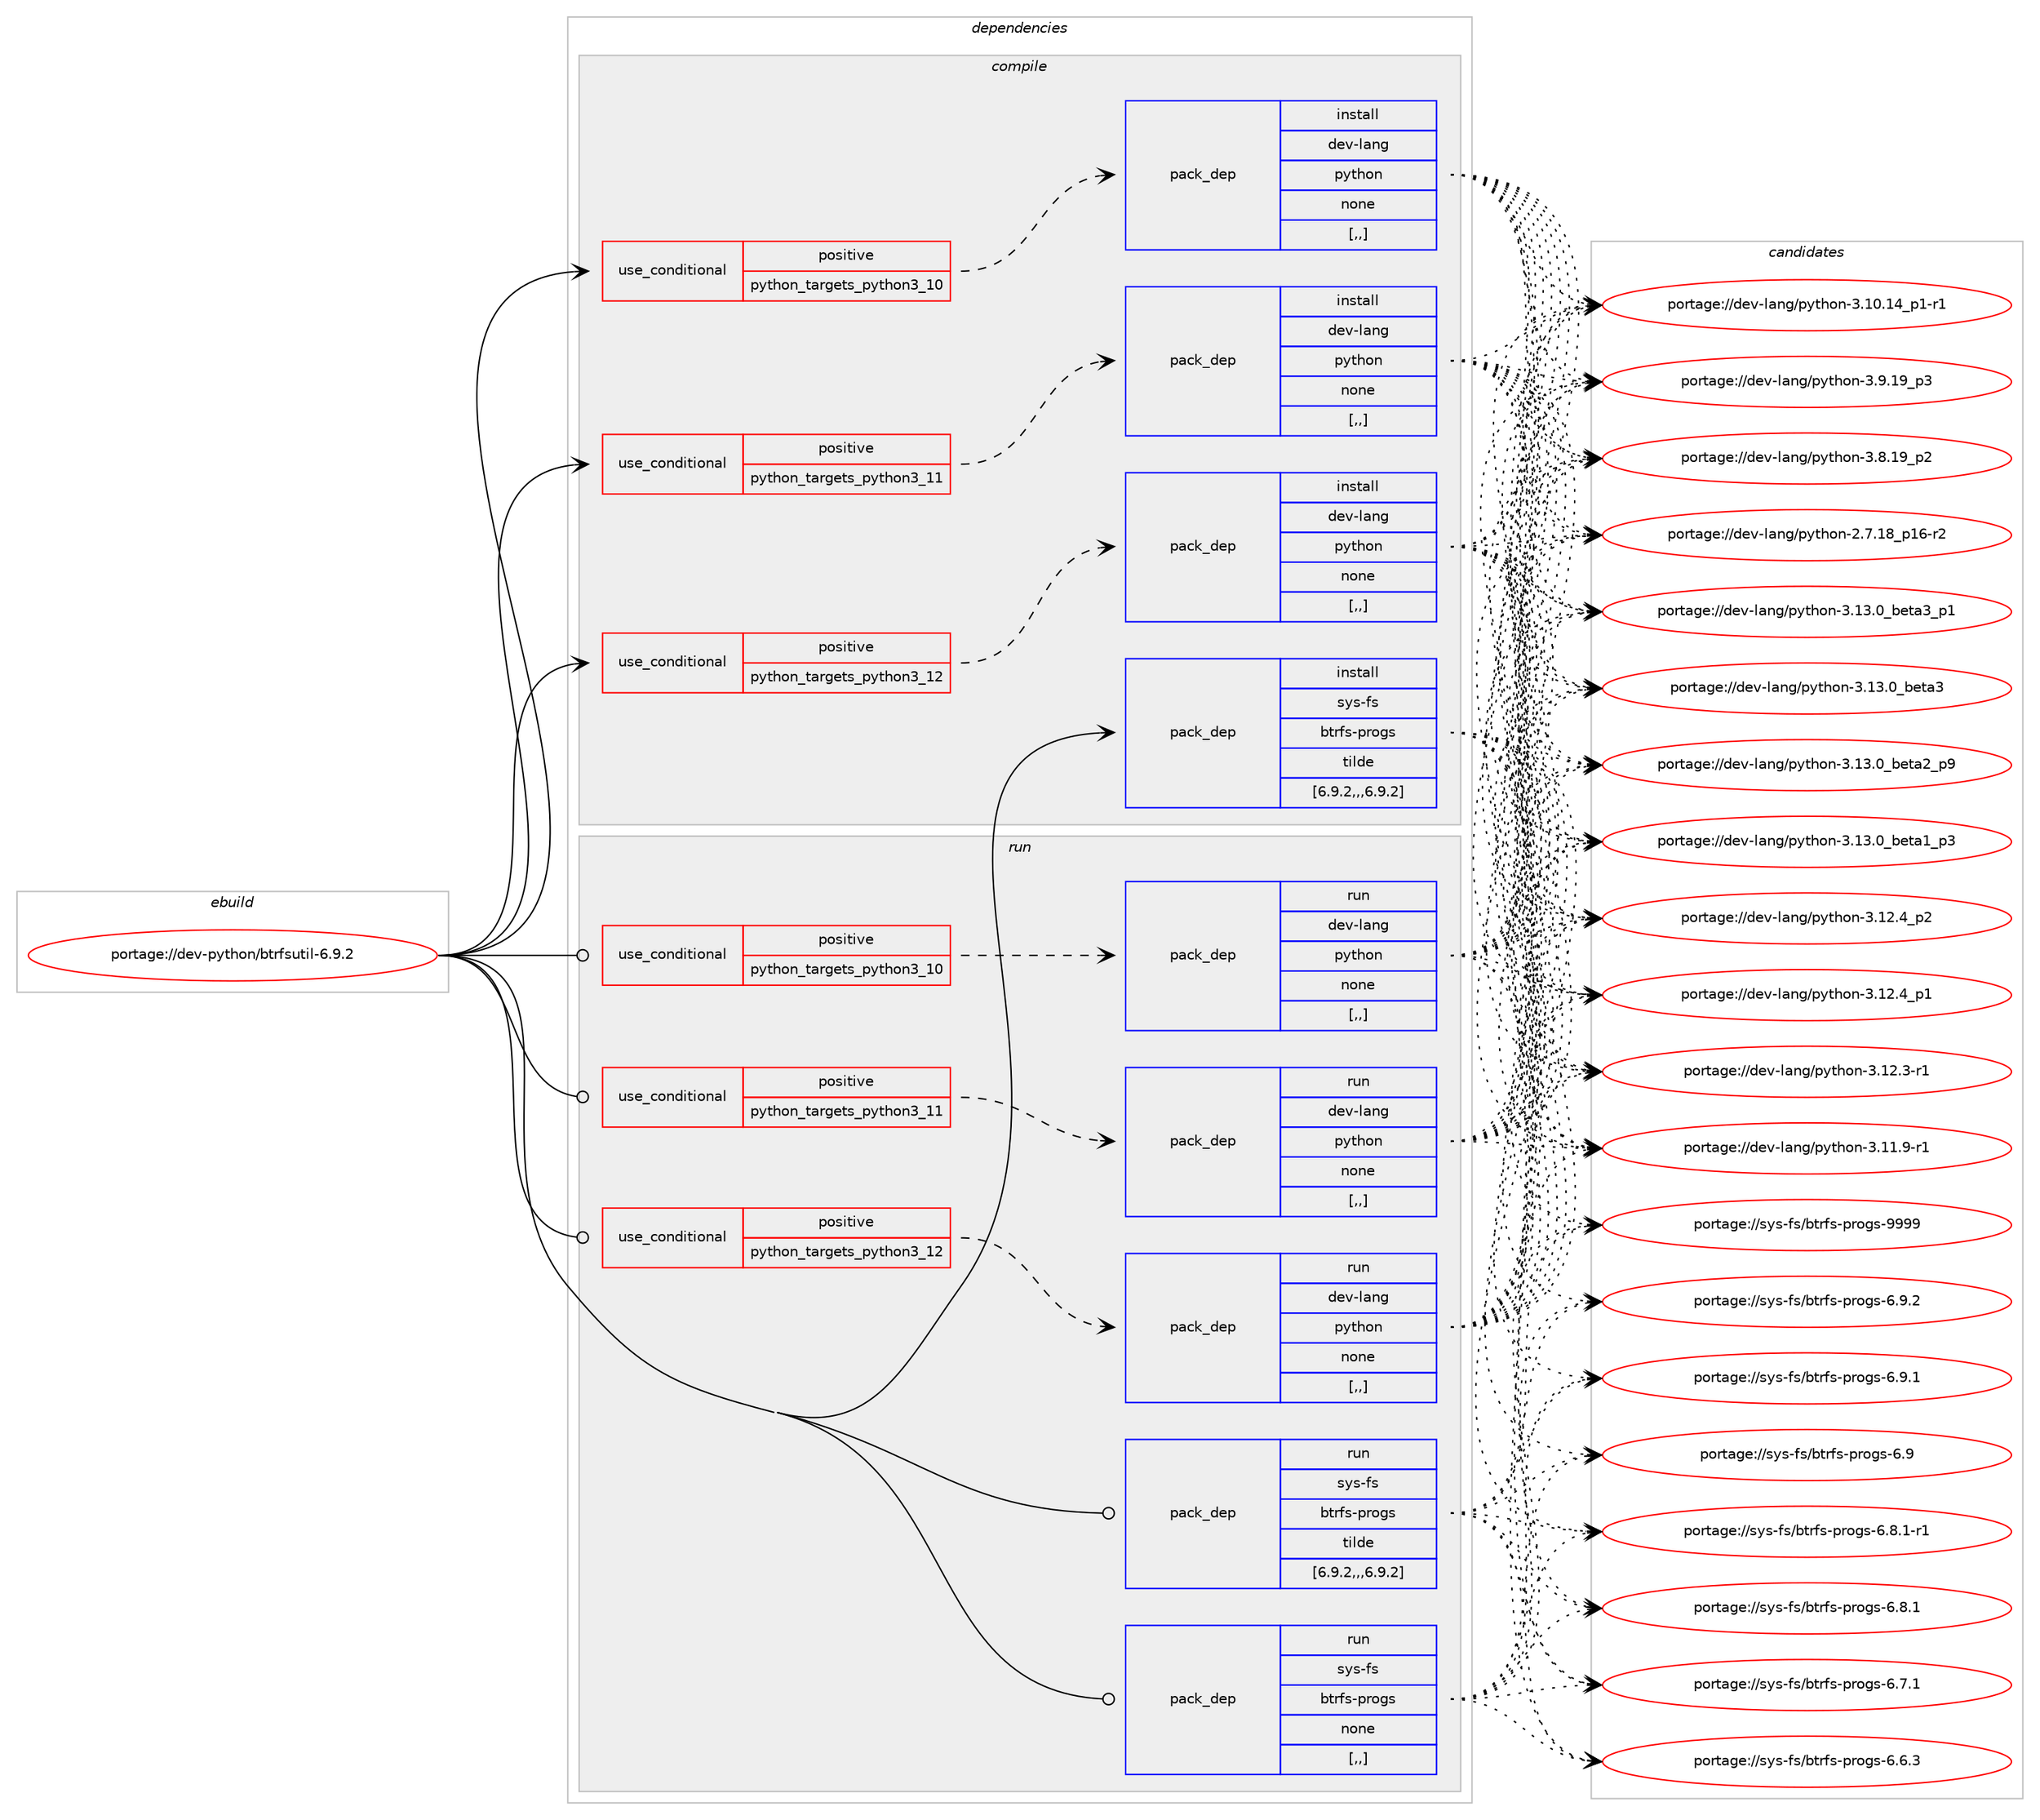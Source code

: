 digraph prolog {

# *************
# Graph options
# *************

newrank=true;
concentrate=true;
compound=true;
graph [rankdir=LR,fontname=Helvetica,fontsize=10,ranksep=1.5];#, ranksep=2.5, nodesep=0.2];
edge  [arrowhead=vee];
node  [fontname=Helvetica,fontsize=10];

# **********
# The ebuild
# **********

subgraph cluster_leftcol {
color=gray;
rank=same;
label=<<i>ebuild</i>>;
id [label="portage://dev-python/btrfsutil-6.9.2", color=red, width=4, href="../dev-python/btrfsutil-6.9.2.svg"];
}

# ****************
# The dependencies
# ****************

subgraph cluster_midcol {
color=gray;
label=<<i>dependencies</i>>;
subgraph cluster_compile {
fillcolor="#eeeeee";
style=filled;
label=<<i>compile</i>>;
subgraph cond31119 {
dependency142100 [label=<<TABLE BORDER="0" CELLBORDER="1" CELLSPACING="0" CELLPADDING="4"><TR><TD ROWSPAN="3" CELLPADDING="10">use_conditional</TD></TR><TR><TD>positive</TD></TR><TR><TD>python_targets_python3_10</TD></TR></TABLE>>, shape=none, color=red];
subgraph pack109749 {
dependency142101 [label=<<TABLE BORDER="0" CELLBORDER="1" CELLSPACING="0" CELLPADDING="4" WIDTH="220"><TR><TD ROWSPAN="6" CELLPADDING="30">pack_dep</TD></TR><TR><TD WIDTH="110">install</TD></TR><TR><TD>dev-lang</TD></TR><TR><TD>python</TD></TR><TR><TD>none</TD></TR><TR><TD>[,,]</TD></TR></TABLE>>, shape=none, color=blue];
}
dependency142100:e -> dependency142101:w [weight=20,style="dashed",arrowhead="vee"];
}
id:e -> dependency142100:w [weight=20,style="solid",arrowhead="vee"];
subgraph cond31120 {
dependency142102 [label=<<TABLE BORDER="0" CELLBORDER="1" CELLSPACING="0" CELLPADDING="4"><TR><TD ROWSPAN="3" CELLPADDING="10">use_conditional</TD></TR><TR><TD>positive</TD></TR><TR><TD>python_targets_python3_11</TD></TR></TABLE>>, shape=none, color=red];
subgraph pack109750 {
dependency142103 [label=<<TABLE BORDER="0" CELLBORDER="1" CELLSPACING="0" CELLPADDING="4" WIDTH="220"><TR><TD ROWSPAN="6" CELLPADDING="30">pack_dep</TD></TR><TR><TD WIDTH="110">install</TD></TR><TR><TD>dev-lang</TD></TR><TR><TD>python</TD></TR><TR><TD>none</TD></TR><TR><TD>[,,]</TD></TR></TABLE>>, shape=none, color=blue];
}
dependency142102:e -> dependency142103:w [weight=20,style="dashed",arrowhead="vee"];
}
id:e -> dependency142102:w [weight=20,style="solid",arrowhead="vee"];
subgraph cond31121 {
dependency142104 [label=<<TABLE BORDER="0" CELLBORDER="1" CELLSPACING="0" CELLPADDING="4"><TR><TD ROWSPAN="3" CELLPADDING="10">use_conditional</TD></TR><TR><TD>positive</TD></TR><TR><TD>python_targets_python3_12</TD></TR></TABLE>>, shape=none, color=red];
subgraph pack109751 {
dependency142105 [label=<<TABLE BORDER="0" CELLBORDER="1" CELLSPACING="0" CELLPADDING="4" WIDTH="220"><TR><TD ROWSPAN="6" CELLPADDING="30">pack_dep</TD></TR><TR><TD WIDTH="110">install</TD></TR><TR><TD>dev-lang</TD></TR><TR><TD>python</TD></TR><TR><TD>none</TD></TR><TR><TD>[,,]</TD></TR></TABLE>>, shape=none, color=blue];
}
dependency142104:e -> dependency142105:w [weight=20,style="dashed",arrowhead="vee"];
}
id:e -> dependency142104:w [weight=20,style="solid",arrowhead="vee"];
subgraph pack109752 {
dependency142106 [label=<<TABLE BORDER="0" CELLBORDER="1" CELLSPACING="0" CELLPADDING="4" WIDTH="220"><TR><TD ROWSPAN="6" CELLPADDING="30">pack_dep</TD></TR><TR><TD WIDTH="110">install</TD></TR><TR><TD>sys-fs</TD></TR><TR><TD>btrfs-progs</TD></TR><TR><TD>tilde</TD></TR><TR><TD>[6.9.2,,,6.9.2]</TD></TR></TABLE>>, shape=none, color=blue];
}
id:e -> dependency142106:w [weight=20,style="solid",arrowhead="vee"];
}
subgraph cluster_compileandrun {
fillcolor="#eeeeee";
style=filled;
label=<<i>compile and run</i>>;
}
subgraph cluster_run {
fillcolor="#eeeeee";
style=filled;
label=<<i>run</i>>;
subgraph cond31122 {
dependency142107 [label=<<TABLE BORDER="0" CELLBORDER="1" CELLSPACING="0" CELLPADDING="4"><TR><TD ROWSPAN="3" CELLPADDING="10">use_conditional</TD></TR><TR><TD>positive</TD></TR><TR><TD>python_targets_python3_10</TD></TR></TABLE>>, shape=none, color=red];
subgraph pack109753 {
dependency142108 [label=<<TABLE BORDER="0" CELLBORDER="1" CELLSPACING="0" CELLPADDING="4" WIDTH="220"><TR><TD ROWSPAN="6" CELLPADDING="30">pack_dep</TD></TR><TR><TD WIDTH="110">run</TD></TR><TR><TD>dev-lang</TD></TR><TR><TD>python</TD></TR><TR><TD>none</TD></TR><TR><TD>[,,]</TD></TR></TABLE>>, shape=none, color=blue];
}
dependency142107:e -> dependency142108:w [weight=20,style="dashed",arrowhead="vee"];
}
id:e -> dependency142107:w [weight=20,style="solid",arrowhead="odot"];
subgraph cond31123 {
dependency142109 [label=<<TABLE BORDER="0" CELLBORDER="1" CELLSPACING="0" CELLPADDING="4"><TR><TD ROWSPAN="3" CELLPADDING="10">use_conditional</TD></TR><TR><TD>positive</TD></TR><TR><TD>python_targets_python3_11</TD></TR></TABLE>>, shape=none, color=red];
subgraph pack109754 {
dependency142110 [label=<<TABLE BORDER="0" CELLBORDER="1" CELLSPACING="0" CELLPADDING="4" WIDTH="220"><TR><TD ROWSPAN="6" CELLPADDING="30">pack_dep</TD></TR><TR><TD WIDTH="110">run</TD></TR><TR><TD>dev-lang</TD></TR><TR><TD>python</TD></TR><TR><TD>none</TD></TR><TR><TD>[,,]</TD></TR></TABLE>>, shape=none, color=blue];
}
dependency142109:e -> dependency142110:w [weight=20,style="dashed",arrowhead="vee"];
}
id:e -> dependency142109:w [weight=20,style="solid",arrowhead="odot"];
subgraph cond31124 {
dependency142111 [label=<<TABLE BORDER="0" CELLBORDER="1" CELLSPACING="0" CELLPADDING="4"><TR><TD ROWSPAN="3" CELLPADDING="10">use_conditional</TD></TR><TR><TD>positive</TD></TR><TR><TD>python_targets_python3_12</TD></TR></TABLE>>, shape=none, color=red];
subgraph pack109755 {
dependency142112 [label=<<TABLE BORDER="0" CELLBORDER="1" CELLSPACING="0" CELLPADDING="4" WIDTH="220"><TR><TD ROWSPAN="6" CELLPADDING="30">pack_dep</TD></TR><TR><TD WIDTH="110">run</TD></TR><TR><TD>dev-lang</TD></TR><TR><TD>python</TD></TR><TR><TD>none</TD></TR><TR><TD>[,,]</TD></TR></TABLE>>, shape=none, color=blue];
}
dependency142111:e -> dependency142112:w [weight=20,style="dashed",arrowhead="vee"];
}
id:e -> dependency142111:w [weight=20,style="solid",arrowhead="odot"];
subgraph pack109756 {
dependency142113 [label=<<TABLE BORDER="0" CELLBORDER="1" CELLSPACING="0" CELLPADDING="4" WIDTH="220"><TR><TD ROWSPAN="6" CELLPADDING="30">pack_dep</TD></TR><TR><TD WIDTH="110">run</TD></TR><TR><TD>sys-fs</TD></TR><TR><TD>btrfs-progs</TD></TR><TR><TD>tilde</TD></TR><TR><TD>[6.9.2,,,6.9.2]</TD></TR></TABLE>>, shape=none, color=blue];
}
id:e -> dependency142113:w [weight=20,style="solid",arrowhead="odot"];
subgraph pack109757 {
dependency142114 [label=<<TABLE BORDER="0" CELLBORDER="1" CELLSPACING="0" CELLPADDING="4" WIDTH="220"><TR><TD ROWSPAN="6" CELLPADDING="30">pack_dep</TD></TR><TR><TD WIDTH="110">run</TD></TR><TR><TD>sys-fs</TD></TR><TR><TD>btrfs-progs</TD></TR><TR><TD>none</TD></TR><TR><TD>[,,]</TD></TR></TABLE>>, shape=none, color=blue];
}
id:e -> dependency142114:w [weight=20,style="solid",arrowhead="odot"];
}
}

# **************
# The candidates
# **************

subgraph cluster_choices {
rank=same;
color=gray;
label=<<i>candidates</i>>;

subgraph choice109749 {
color=black;
nodesep=1;
choice10010111845108971101034711212111610411111045514649514648959810111697519511249 [label="portage://dev-lang/python-3.13.0_beta3_p1", color=red, width=4,href="../dev-lang/python-3.13.0_beta3_p1.svg"];
choice1001011184510897110103471121211161041111104551464951464895981011169751 [label="portage://dev-lang/python-3.13.0_beta3", color=red, width=4,href="../dev-lang/python-3.13.0_beta3.svg"];
choice10010111845108971101034711212111610411111045514649514648959810111697509511257 [label="portage://dev-lang/python-3.13.0_beta2_p9", color=red, width=4,href="../dev-lang/python-3.13.0_beta2_p9.svg"];
choice10010111845108971101034711212111610411111045514649514648959810111697499511251 [label="portage://dev-lang/python-3.13.0_beta1_p3", color=red, width=4,href="../dev-lang/python-3.13.0_beta1_p3.svg"];
choice100101118451089711010347112121116104111110455146495046529511250 [label="portage://dev-lang/python-3.12.4_p2", color=red, width=4,href="../dev-lang/python-3.12.4_p2.svg"];
choice100101118451089711010347112121116104111110455146495046529511249 [label="portage://dev-lang/python-3.12.4_p1", color=red, width=4,href="../dev-lang/python-3.12.4_p1.svg"];
choice100101118451089711010347112121116104111110455146495046514511449 [label="portage://dev-lang/python-3.12.3-r1", color=red, width=4,href="../dev-lang/python-3.12.3-r1.svg"];
choice100101118451089711010347112121116104111110455146494946574511449 [label="portage://dev-lang/python-3.11.9-r1", color=red, width=4,href="../dev-lang/python-3.11.9-r1.svg"];
choice100101118451089711010347112121116104111110455146494846495295112494511449 [label="portage://dev-lang/python-3.10.14_p1-r1", color=red, width=4,href="../dev-lang/python-3.10.14_p1-r1.svg"];
choice100101118451089711010347112121116104111110455146574649579511251 [label="portage://dev-lang/python-3.9.19_p3", color=red, width=4,href="../dev-lang/python-3.9.19_p3.svg"];
choice100101118451089711010347112121116104111110455146564649579511250 [label="portage://dev-lang/python-3.8.19_p2", color=red, width=4,href="../dev-lang/python-3.8.19_p2.svg"];
choice100101118451089711010347112121116104111110455046554649569511249544511450 [label="portage://dev-lang/python-2.7.18_p16-r2", color=red, width=4,href="../dev-lang/python-2.7.18_p16-r2.svg"];
dependency142101:e -> choice10010111845108971101034711212111610411111045514649514648959810111697519511249:w [style=dotted,weight="100"];
dependency142101:e -> choice1001011184510897110103471121211161041111104551464951464895981011169751:w [style=dotted,weight="100"];
dependency142101:e -> choice10010111845108971101034711212111610411111045514649514648959810111697509511257:w [style=dotted,weight="100"];
dependency142101:e -> choice10010111845108971101034711212111610411111045514649514648959810111697499511251:w [style=dotted,weight="100"];
dependency142101:e -> choice100101118451089711010347112121116104111110455146495046529511250:w [style=dotted,weight="100"];
dependency142101:e -> choice100101118451089711010347112121116104111110455146495046529511249:w [style=dotted,weight="100"];
dependency142101:e -> choice100101118451089711010347112121116104111110455146495046514511449:w [style=dotted,weight="100"];
dependency142101:e -> choice100101118451089711010347112121116104111110455146494946574511449:w [style=dotted,weight="100"];
dependency142101:e -> choice100101118451089711010347112121116104111110455146494846495295112494511449:w [style=dotted,weight="100"];
dependency142101:e -> choice100101118451089711010347112121116104111110455146574649579511251:w [style=dotted,weight="100"];
dependency142101:e -> choice100101118451089711010347112121116104111110455146564649579511250:w [style=dotted,weight="100"];
dependency142101:e -> choice100101118451089711010347112121116104111110455046554649569511249544511450:w [style=dotted,weight="100"];
}
subgraph choice109750 {
color=black;
nodesep=1;
choice10010111845108971101034711212111610411111045514649514648959810111697519511249 [label="portage://dev-lang/python-3.13.0_beta3_p1", color=red, width=4,href="../dev-lang/python-3.13.0_beta3_p1.svg"];
choice1001011184510897110103471121211161041111104551464951464895981011169751 [label="portage://dev-lang/python-3.13.0_beta3", color=red, width=4,href="../dev-lang/python-3.13.0_beta3.svg"];
choice10010111845108971101034711212111610411111045514649514648959810111697509511257 [label="portage://dev-lang/python-3.13.0_beta2_p9", color=red, width=4,href="../dev-lang/python-3.13.0_beta2_p9.svg"];
choice10010111845108971101034711212111610411111045514649514648959810111697499511251 [label="portage://dev-lang/python-3.13.0_beta1_p3", color=red, width=4,href="../dev-lang/python-3.13.0_beta1_p3.svg"];
choice100101118451089711010347112121116104111110455146495046529511250 [label="portage://dev-lang/python-3.12.4_p2", color=red, width=4,href="../dev-lang/python-3.12.4_p2.svg"];
choice100101118451089711010347112121116104111110455146495046529511249 [label="portage://dev-lang/python-3.12.4_p1", color=red, width=4,href="../dev-lang/python-3.12.4_p1.svg"];
choice100101118451089711010347112121116104111110455146495046514511449 [label="portage://dev-lang/python-3.12.3-r1", color=red, width=4,href="../dev-lang/python-3.12.3-r1.svg"];
choice100101118451089711010347112121116104111110455146494946574511449 [label="portage://dev-lang/python-3.11.9-r1", color=red, width=4,href="../dev-lang/python-3.11.9-r1.svg"];
choice100101118451089711010347112121116104111110455146494846495295112494511449 [label="portage://dev-lang/python-3.10.14_p1-r1", color=red, width=4,href="../dev-lang/python-3.10.14_p1-r1.svg"];
choice100101118451089711010347112121116104111110455146574649579511251 [label="portage://dev-lang/python-3.9.19_p3", color=red, width=4,href="../dev-lang/python-3.9.19_p3.svg"];
choice100101118451089711010347112121116104111110455146564649579511250 [label="portage://dev-lang/python-3.8.19_p2", color=red, width=4,href="../dev-lang/python-3.8.19_p2.svg"];
choice100101118451089711010347112121116104111110455046554649569511249544511450 [label="portage://dev-lang/python-2.7.18_p16-r2", color=red, width=4,href="../dev-lang/python-2.7.18_p16-r2.svg"];
dependency142103:e -> choice10010111845108971101034711212111610411111045514649514648959810111697519511249:w [style=dotted,weight="100"];
dependency142103:e -> choice1001011184510897110103471121211161041111104551464951464895981011169751:w [style=dotted,weight="100"];
dependency142103:e -> choice10010111845108971101034711212111610411111045514649514648959810111697509511257:w [style=dotted,weight="100"];
dependency142103:e -> choice10010111845108971101034711212111610411111045514649514648959810111697499511251:w [style=dotted,weight="100"];
dependency142103:e -> choice100101118451089711010347112121116104111110455146495046529511250:w [style=dotted,weight="100"];
dependency142103:e -> choice100101118451089711010347112121116104111110455146495046529511249:w [style=dotted,weight="100"];
dependency142103:e -> choice100101118451089711010347112121116104111110455146495046514511449:w [style=dotted,weight="100"];
dependency142103:e -> choice100101118451089711010347112121116104111110455146494946574511449:w [style=dotted,weight="100"];
dependency142103:e -> choice100101118451089711010347112121116104111110455146494846495295112494511449:w [style=dotted,weight="100"];
dependency142103:e -> choice100101118451089711010347112121116104111110455146574649579511251:w [style=dotted,weight="100"];
dependency142103:e -> choice100101118451089711010347112121116104111110455146564649579511250:w [style=dotted,weight="100"];
dependency142103:e -> choice100101118451089711010347112121116104111110455046554649569511249544511450:w [style=dotted,weight="100"];
}
subgraph choice109751 {
color=black;
nodesep=1;
choice10010111845108971101034711212111610411111045514649514648959810111697519511249 [label="portage://dev-lang/python-3.13.0_beta3_p1", color=red, width=4,href="../dev-lang/python-3.13.0_beta3_p1.svg"];
choice1001011184510897110103471121211161041111104551464951464895981011169751 [label="portage://dev-lang/python-3.13.0_beta3", color=red, width=4,href="../dev-lang/python-3.13.0_beta3.svg"];
choice10010111845108971101034711212111610411111045514649514648959810111697509511257 [label="portage://dev-lang/python-3.13.0_beta2_p9", color=red, width=4,href="../dev-lang/python-3.13.0_beta2_p9.svg"];
choice10010111845108971101034711212111610411111045514649514648959810111697499511251 [label="portage://dev-lang/python-3.13.0_beta1_p3", color=red, width=4,href="../dev-lang/python-3.13.0_beta1_p3.svg"];
choice100101118451089711010347112121116104111110455146495046529511250 [label="portage://dev-lang/python-3.12.4_p2", color=red, width=4,href="../dev-lang/python-3.12.4_p2.svg"];
choice100101118451089711010347112121116104111110455146495046529511249 [label="portage://dev-lang/python-3.12.4_p1", color=red, width=4,href="../dev-lang/python-3.12.4_p1.svg"];
choice100101118451089711010347112121116104111110455146495046514511449 [label="portage://dev-lang/python-3.12.3-r1", color=red, width=4,href="../dev-lang/python-3.12.3-r1.svg"];
choice100101118451089711010347112121116104111110455146494946574511449 [label="portage://dev-lang/python-3.11.9-r1", color=red, width=4,href="../dev-lang/python-3.11.9-r1.svg"];
choice100101118451089711010347112121116104111110455146494846495295112494511449 [label="portage://dev-lang/python-3.10.14_p1-r1", color=red, width=4,href="../dev-lang/python-3.10.14_p1-r1.svg"];
choice100101118451089711010347112121116104111110455146574649579511251 [label="portage://dev-lang/python-3.9.19_p3", color=red, width=4,href="../dev-lang/python-3.9.19_p3.svg"];
choice100101118451089711010347112121116104111110455146564649579511250 [label="portage://dev-lang/python-3.8.19_p2", color=red, width=4,href="../dev-lang/python-3.8.19_p2.svg"];
choice100101118451089711010347112121116104111110455046554649569511249544511450 [label="portage://dev-lang/python-2.7.18_p16-r2", color=red, width=4,href="../dev-lang/python-2.7.18_p16-r2.svg"];
dependency142105:e -> choice10010111845108971101034711212111610411111045514649514648959810111697519511249:w [style=dotted,weight="100"];
dependency142105:e -> choice1001011184510897110103471121211161041111104551464951464895981011169751:w [style=dotted,weight="100"];
dependency142105:e -> choice10010111845108971101034711212111610411111045514649514648959810111697509511257:w [style=dotted,weight="100"];
dependency142105:e -> choice10010111845108971101034711212111610411111045514649514648959810111697499511251:w [style=dotted,weight="100"];
dependency142105:e -> choice100101118451089711010347112121116104111110455146495046529511250:w [style=dotted,weight="100"];
dependency142105:e -> choice100101118451089711010347112121116104111110455146495046529511249:w [style=dotted,weight="100"];
dependency142105:e -> choice100101118451089711010347112121116104111110455146495046514511449:w [style=dotted,weight="100"];
dependency142105:e -> choice100101118451089711010347112121116104111110455146494946574511449:w [style=dotted,weight="100"];
dependency142105:e -> choice100101118451089711010347112121116104111110455146494846495295112494511449:w [style=dotted,weight="100"];
dependency142105:e -> choice100101118451089711010347112121116104111110455146574649579511251:w [style=dotted,weight="100"];
dependency142105:e -> choice100101118451089711010347112121116104111110455146564649579511250:w [style=dotted,weight="100"];
dependency142105:e -> choice100101118451089711010347112121116104111110455046554649569511249544511450:w [style=dotted,weight="100"];
}
subgraph choice109752 {
color=black;
nodesep=1;
choice115121115451021154798116114102115451121141111031154557575757 [label="portage://sys-fs/btrfs-progs-9999", color=red, width=4,href="../sys-fs/btrfs-progs-9999.svg"];
choice11512111545102115479811611410211545112114111103115455446574650 [label="portage://sys-fs/btrfs-progs-6.9.2", color=red, width=4,href="../sys-fs/btrfs-progs-6.9.2.svg"];
choice11512111545102115479811611410211545112114111103115455446574649 [label="portage://sys-fs/btrfs-progs-6.9.1", color=red, width=4,href="../sys-fs/btrfs-progs-6.9.1.svg"];
choice1151211154510211547981161141021154511211411110311545544657 [label="portage://sys-fs/btrfs-progs-6.9", color=red, width=4,href="../sys-fs/btrfs-progs-6.9.svg"];
choice115121115451021154798116114102115451121141111031154554465646494511449 [label="portage://sys-fs/btrfs-progs-6.8.1-r1", color=red, width=4,href="../sys-fs/btrfs-progs-6.8.1-r1.svg"];
choice11512111545102115479811611410211545112114111103115455446564649 [label="portage://sys-fs/btrfs-progs-6.8.1", color=red, width=4,href="../sys-fs/btrfs-progs-6.8.1.svg"];
choice11512111545102115479811611410211545112114111103115455446554649 [label="portage://sys-fs/btrfs-progs-6.7.1", color=red, width=4,href="../sys-fs/btrfs-progs-6.7.1.svg"];
choice11512111545102115479811611410211545112114111103115455446544651 [label="portage://sys-fs/btrfs-progs-6.6.3", color=red, width=4,href="../sys-fs/btrfs-progs-6.6.3.svg"];
dependency142106:e -> choice115121115451021154798116114102115451121141111031154557575757:w [style=dotted,weight="100"];
dependency142106:e -> choice11512111545102115479811611410211545112114111103115455446574650:w [style=dotted,weight="100"];
dependency142106:e -> choice11512111545102115479811611410211545112114111103115455446574649:w [style=dotted,weight="100"];
dependency142106:e -> choice1151211154510211547981161141021154511211411110311545544657:w [style=dotted,weight="100"];
dependency142106:e -> choice115121115451021154798116114102115451121141111031154554465646494511449:w [style=dotted,weight="100"];
dependency142106:e -> choice11512111545102115479811611410211545112114111103115455446564649:w [style=dotted,weight="100"];
dependency142106:e -> choice11512111545102115479811611410211545112114111103115455446554649:w [style=dotted,weight="100"];
dependency142106:e -> choice11512111545102115479811611410211545112114111103115455446544651:w [style=dotted,weight="100"];
}
subgraph choice109753 {
color=black;
nodesep=1;
choice10010111845108971101034711212111610411111045514649514648959810111697519511249 [label="portage://dev-lang/python-3.13.0_beta3_p1", color=red, width=4,href="../dev-lang/python-3.13.0_beta3_p1.svg"];
choice1001011184510897110103471121211161041111104551464951464895981011169751 [label="portage://dev-lang/python-3.13.0_beta3", color=red, width=4,href="../dev-lang/python-3.13.0_beta3.svg"];
choice10010111845108971101034711212111610411111045514649514648959810111697509511257 [label="portage://dev-lang/python-3.13.0_beta2_p9", color=red, width=4,href="../dev-lang/python-3.13.0_beta2_p9.svg"];
choice10010111845108971101034711212111610411111045514649514648959810111697499511251 [label="portage://dev-lang/python-3.13.0_beta1_p3", color=red, width=4,href="../dev-lang/python-3.13.0_beta1_p3.svg"];
choice100101118451089711010347112121116104111110455146495046529511250 [label="portage://dev-lang/python-3.12.4_p2", color=red, width=4,href="../dev-lang/python-3.12.4_p2.svg"];
choice100101118451089711010347112121116104111110455146495046529511249 [label="portage://dev-lang/python-3.12.4_p1", color=red, width=4,href="../dev-lang/python-3.12.4_p1.svg"];
choice100101118451089711010347112121116104111110455146495046514511449 [label="portage://dev-lang/python-3.12.3-r1", color=red, width=4,href="../dev-lang/python-3.12.3-r1.svg"];
choice100101118451089711010347112121116104111110455146494946574511449 [label="portage://dev-lang/python-3.11.9-r1", color=red, width=4,href="../dev-lang/python-3.11.9-r1.svg"];
choice100101118451089711010347112121116104111110455146494846495295112494511449 [label="portage://dev-lang/python-3.10.14_p1-r1", color=red, width=4,href="../dev-lang/python-3.10.14_p1-r1.svg"];
choice100101118451089711010347112121116104111110455146574649579511251 [label="portage://dev-lang/python-3.9.19_p3", color=red, width=4,href="../dev-lang/python-3.9.19_p3.svg"];
choice100101118451089711010347112121116104111110455146564649579511250 [label="portage://dev-lang/python-3.8.19_p2", color=red, width=4,href="../dev-lang/python-3.8.19_p2.svg"];
choice100101118451089711010347112121116104111110455046554649569511249544511450 [label="portage://dev-lang/python-2.7.18_p16-r2", color=red, width=4,href="../dev-lang/python-2.7.18_p16-r2.svg"];
dependency142108:e -> choice10010111845108971101034711212111610411111045514649514648959810111697519511249:w [style=dotted,weight="100"];
dependency142108:e -> choice1001011184510897110103471121211161041111104551464951464895981011169751:w [style=dotted,weight="100"];
dependency142108:e -> choice10010111845108971101034711212111610411111045514649514648959810111697509511257:w [style=dotted,weight="100"];
dependency142108:e -> choice10010111845108971101034711212111610411111045514649514648959810111697499511251:w [style=dotted,weight="100"];
dependency142108:e -> choice100101118451089711010347112121116104111110455146495046529511250:w [style=dotted,weight="100"];
dependency142108:e -> choice100101118451089711010347112121116104111110455146495046529511249:w [style=dotted,weight="100"];
dependency142108:e -> choice100101118451089711010347112121116104111110455146495046514511449:w [style=dotted,weight="100"];
dependency142108:e -> choice100101118451089711010347112121116104111110455146494946574511449:w [style=dotted,weight="100"];
dependency142108:e -> choice100101118451089711010347112121116104111110455146494846495295112494511449:w [style=dotted,weight="100"];
dependency142108:e -> choice100101118451089711010347112121116104111110455146574649579511251:w [style=dotted,weight="100"];
dependency142108:e -> choice100101118451089711010347112121116104111110455146564649579511250:w [style=dotted,weight="100"];
dependency142108:e -> choice100101118451089711010347112121116104111110455046554649569511249544511450:w [style=dotted,weight="100"];
}
subgraph choice109754 {
color=black;
nodesep=1;
choice10010111845108971101034711212111610411111045514649514648959810111697519511249 [label="portage://dev-lang/python-3.13.0_beta3_p1", color=red, width=4,href="../dev-lang/python-3.13.0_beta3_p1.svg"];
choice1001011184510897110103471121211161041111104551464951464895981011169751 [label="portage://dev-lang/python-3.13.0_beta3", color=red, width=4,href="../dev-lang/python-3.13.0_beta3.svg"];
choice10010111845108971101034711212111610411111045514649514648959810111697509511257 [label="portage://dev-lang/python-3.13.0_beta2_p9", color=red, width=4,href="../dev-lang/python-3.13.0_beta2_p9.svg"];
choice10010111845108971101034711212111610411111045514649514648959810111697499511251 [label="portage://dev-lang/python-3.13.0_beta1_p3", color=red, width=4,href="../dev-lang/python-3.13.0_beta1_p3.svg"];
choice100101118451089711010347112121116104111110455146495046529511250 [label="portage://dev-lang/python-3.12.4_p2", color=red, width=4,href="../dev-lang/python-3.12.4_p2.svg"];
choice100101118451089711010347112121116104111110455146495046529511249 [label="portage://dev-lang/python-3.12.4_p1", color=red, width=4,href="../dev-lang/python-3.12.4_p1.svg"];
choice100101118451089711010347112121116104111110455146495046514511449 [label="portage://dev-lang/python-3.12.3-r1", color=red, width=4,href="../dev-lang/python-3.12.3-r1.svg"];
choice100101118451089711010347112121116104111110455146494946574511449 [label="portage://dev-lang/python-3.11.9-r1", color=red, width=4,href="../dev-lang/python-3.11.9-r1.svg"];
choice100101118451089711010347112121116104111110455146494846495295112494511449 [label="portage://dev-lang/python-3.10.14_p1-r1", color=red, width=4,href="../dev-lang/python-3.10.14_p1-r1.svg"];
choice100101118451089711010347112121116104111110455146574649579511251 [label="portage://dev-lang/python-3.9.19_p3", color=red, width=4,href="../dev-lang/python-3.9.19_p3.svg"];
choice100101118451089711010347112121116104111110455146564649579511250 [label="portage://dev-lang/python-3.8.19_p2", color=red, width=4,href="../dev-lang/python-3.8.19_p2.svg"];
choice100101118451089711010347112121116104111110455046554649569511249544511450 [label="portage://dev-lang/python-2.7.18_p16-r2", color=red, width=4,href="../dev-lang/python-2.7.18_p16-r2.svg"];
dependency142110:e -> choice10010111845108971101034711212111610411111045514649514648959810111697519511249:w [style=dotted,weight="100"];
dependency142110:e -> choice1001011184510897110103471121211161041111104551464951464895981011169751:w [style=dotted,weight="100"];
dependency142110:e -> choice10010111845108971101034711212111610411111045514649514648959810111697509511257:w [style=dotted,weight="100"];
dependency142110:e -> choice10010111845108971101034711212111610411111045514649514648959810111697499511251:w [style=dotted,weight="100"];
dependency142110:e -> choice100101118451089711010347112121116104111110455146495046529511250:w [style=dotted,weight="100"];
dependency142110:e -> choice100101118451089711010347112121116104111110455146495046529511249:w [style=dotted,weight="100"];
dependency142110:e -> choice100101118451089711010347112121116104111110455146495046514511449:w [style=dotted,weight="100"];
dependency142110:e -> choice100101118451089711010347112121116104111110455146494946574511449:w [style=dotted,weight="100"];
dependency142110:e -> choice100101118451089711010347112121116104111110455146494846495295112494511449:w [style=dotted,weight="100"];
dependency142110:e -> choice100101118451089711010347112121116104111110455146574649579511251:w [style=dotted,weight="100"];
dependency142110:e -> choice100101118451089711010347112121116104111110455146564649579511250:w [style=dotted,weight="100"];
dependency142110:e -> choice100101118451089711010347112121116104111110455046554649569511249544511450:w [style=dotted,weight="100"];
}
subgraph choice109755 {
color=black;
nodesep=1;
choice10010111845108971101034711212111610411111045514649514648959810111697519511249 [label="portage://dev-lang/python-3.13.0_beta3_p1", color=red, width=4,href="../dev-lang/python-3.13.0_beta3_p1.svg"];
choice1001011184510897110103471121211161041111104551464951464895981011169751 [label="portage://dev-lang/python-3.13.0_beta3", color=red, width=4,href="../dev-lang/python-3.13.0_beta3.svg"];
choice10010111845108971101034711212111610411111045514649514648959810111697509511257 [label="portage://dev-lang/python-3.13.0_beta2_p9", color=red, width=4,href="../dev-lang/python-3.13.0_beta2_p9.svg"];
choice10010111845108971101034711212111610411111045514649514648959810111697499511251 [label="portage://dev-lang/python-3.13.0_beta1_p3", color=red, width=4,href="../dev-lang/python-3.13.0_beta1_p3.svg"];
choice100101118451089711010347112121116104111110455146495046529511250 [label="portage://dev-lang/python-3.12.4_p2", color=red, width=4,href="../dev-lang/python-3.12.4_p2.svg"];
choice100101118451089711010347112121116104111110455146495046529511249 [label="portage://dev-lang/python-3.12.4_p1", color=red, width=4,href="../dev-lang/python-3.12.4_p1.svg"];
choice100101118451089711010347112121116104111110455146495046514511449 [label="portage://dev-lang/python-3.12.3-r1", color=red, width=4,href="../dev-lang/python-3.12.3-r1.svg"];
choice100101118451089711010347112121116104111110455146494946574511449 [label="portage://dev-lang/python-3.11.9-r1", color=red, width=4,href="../dev-lang/python-3.11.9-r1.svg"];
choice100101118451089711010347112121116104111110455146494846495295112494511449 [label="portage://dev-lang/python-3.10.14_p1-r1", color=red, width=4,href="../dev-lang/python-3.10.14_p1-r1.svg"];
choice100101118451089711010347112121116104111110455146574649579511251 [label="portage://dev-lang/python-3.9.19_p3", color=red, width=4,href="../dev-lang/python-3.9.19_p3.svg"];
choice100101118451089711010347112121116104111110455146564649579511250 [label="portage://dev-lang/python-3.8.19_p2", color=red, width=4,href="../dev-lang/python-3.8.19_p2.svg"];
choice100101118451089711010347112121116104111110455046554649569511249544511450 [label="portage://dev-lang/python-2.7.18_p16-r2", color=red, width=4,href="../dev-lang/python-2.7.18_p16-r2.svg"];
dependency142112:e -> choice10010111845108971101034711212111610411111045514649514648959810111697519511249:w [style=dotted,weight="100"];
dependency142112:e -> choice1001011184510897110103471121211161041111104551464951464895981011169751:w [style=dotted,weight="100"];
dependency142112:e -> choice10010111845108971101034711212111610411111045514649514648959810111697509511257:w [style=dotted,weight="100"];
dependency142112:e -> choice10010111845108971101034711212111610411111045514649514648959810111697499511251:w [style=dotted,weight="100"];
dependency142112:e -> choice100101118451089711010347112121116104111110455146495046529511250:w [style=dotted,weight="100"];
dependency142112:e -> choice100101118451089711010347112121116104111110455146495046529511249:w [style=dotted,weight="100"];
dependency142112:e -> choice100101118451089711010347112121116104111110455146495046514511449:w [style=dotted,weight="100"];
dependency142112:e -> choice100101118451089711010347112121116104111110455146494946574511449:w [style=dotted,weight="100"];
dependency142112:e -> choice100101118451089711010347112121116104111110455146494846495295112494511449:w [style=dotted,weight="100"];
dependency142112:e -> choice100101118451089711010347112121116104111110455146574649579511251:w [style=dotted,weight="100"];
dependency142112:e -> choice100101118451089711010347112121116104111110455146564649579511250:w [style=dotted,weight="100"];
dependency142112:e -> choice100101118451089711010347112121116104111110455046554649569511249544511450:w [style=dotted,weight="100"];
}
subgraph choice109756 {
color=black;
nodesep=1;
choice115121115451021154798116114102115451121141111031154557575757 [label="portage://sys-fs/btrfs-progs-9999", color=red, width=4,href="../sys-fs/btrfs-progs-9999.svg"];
choice11512111545102115479811611410211545112114111103115455446574650 [label="portage://sys-fs/btrfs-progs-6.9.2", color=red, width=4,href="../sys-fs/btrfs-progs-6.9.2.svg"];
choice11512111545102115479811611410211545112114111103115455446574649 [label="portage://sys-fs/btrfs-progs-6.9.1", color=red, width=4,href="../sys-fs/btrfs-progs-6.9.1.svg"];
choice1151211154510211547981161141021154511211411110311545544657 [label="portage://sys-fs/btrfs-progs-6.9", color=red, width=4,href="../sys-fs/btrfs-progs-6.9.svg"];
choice115121115451021154798116114102115451121141111031154554465646494511449 [label="portage://sys-fs/btrfs-progs-6.8.1-r1", color=red, width=4,href="../sys-fs/btrfs-progs-6.8.1-r1.svg"];
choice11512111545102115479811611410211545112114111103115455446564649 [label="portage://sys-fs/btrfs-progs-6.8.1", color=red, width=4,href="../sys-fs/btrfs-progs-6.8.1.svg"];
choice11512111545102115479811611410211545112114111103115455446554649 [label="portage://sys-fs/btrfs-progs-6.7.1", color=red, width=4,href="../sys-fs/btrfs-progs-6.7.1.svg"];
choice11512111545102115479811611410211545112114111103115455446544651 [label="portage://sys-fs/btrfs-progs-6.6.3", color=red, width=4,href="../sys-fs/btrfs-progs-6.6.3.svg"];
dependency142113:e -> choice115121115451021154798116114102115451121141111031154557575757:w [style=dotted,weight="100"];
dependency142113:e -> choice11512111545102115479811611410211545112114111103115455446574650:w [style=dotted,weight="100"];
dependency142113:e -> choice11512111545102115479811611410211545112114111103115455446574649:w [style=dotted,weight="100"];
dependency142113:e -> choice1151211154510211547981161141021154511211411110311545544657:w [style=dotted,weight="100"];
dependency142113:e -> choice115121115451021154798116114102115451121141111031154554465646494511449:w [style=dotted,weight="100"];
dependency142113:e -> choice11512111545102115479811611410211545112114111103115455446564649:w [style=dotted,weight="100"];
dependency142113:e -> choice11512111545102115479811611410211545112114111103115455446554649:w [style=dotted,weight="100"];
dependency142113:e -> choice11512111545102115479811611410211545112114111103115455446544651:w [style=dotted,weight="100"];
}
subgraph choice109757 {
color=black;
nodesep=1;
choice115121115451021154798116114102115451121141111031154557575757 [label="portage://sys-fs/btrfs-progs-9999", color=red, width=4,href="../sys-fs/btrfs-progs-9999.svg"];
choice11512111545102115479811611410211545112114111103115455446574650 [label="portage://sys-fs/btrfs-progs-6.9.2", color=red, width=4,href="../sys-fs/btrfs-progs-6.9.2.svg"];
choice11512111545102115479811611410211545112114111103115455446574649 [label="portage://sys-fs/btrfs-progs-6.9.1", color=red, width=4,href="../sys-fs/btrfs-progs-6.9.1.svg"];
choice1151211154510211547981161141021154511211411110311545544657 [label="portage://sys-fs/btrfs-progs-6.9", color=red, width=4,href="../sys-fs/btrfs-progs-6.9.svg"];
choice115121115451021154798116114102115451121141111031154554465646494511449 [label="portage://sys-fs/btrfs-progs-6.8.1-r1", color=red, width=4,href="../sys-fs/btrfs-progs-6.8.1-r1.svg"];
choice11512111545102115479811611410211545112114111103115455446564649 [label="portage://sys-fs/btrfs-progs-6.8.1", color=red, width=4,href="../sys-fs/btrfs-progs-6.8.1.svg"];
choice11512111545102115479811611410211545112114111103115455446554649 [label="portage://sys-fs/btrfs-progs-6.7.1", color=red, width=4,href="../sys-fs/btrfs-progs-6.7.1.svg"];
choice11512111545102115479811611410211545112114111103115455446544651 [label="portage://sys-fs/btrfs-progs-6.6.3", color=red, width=4,href="../sys-fs/btrfs-progs-6.6.3.svg"];
dependency142114:e -> choice115121115451021154798116114102115451121141111031154557575757:w [style=dotted,weight="100"];
dependency142114:e -> choice11512111545102115479811611410211545112114111103115455446574650:w [style=dotted,weight="100"];
dependency142114:e -> choice11512111545102115479811611410211545112114111103115455446574649:w [style=dotted,weight="100"];
dependency142114:e -> choice1151211154510211547981161141021154511211411110311545544657:w [style=dotted,weight="100"];
dependency142114:e -> choice115121115451021154798116114102115451121141111031154554465646494511449:w [style=dotted,weight="100"];
dependency142114:e -> choice11512111545102115479811611410211545112114111103115455446564649:w [style=dotted,weight="100"];
dependency142114:e -> choice11512111545102115479811611410211545112114111103115455446554649:w [style=dotted,weight="100"];
dependency142114:e -> choice11512111545102115479811611410211545112114111103115455446544651:w [style=dotted,weight="100"];
}
}

}
